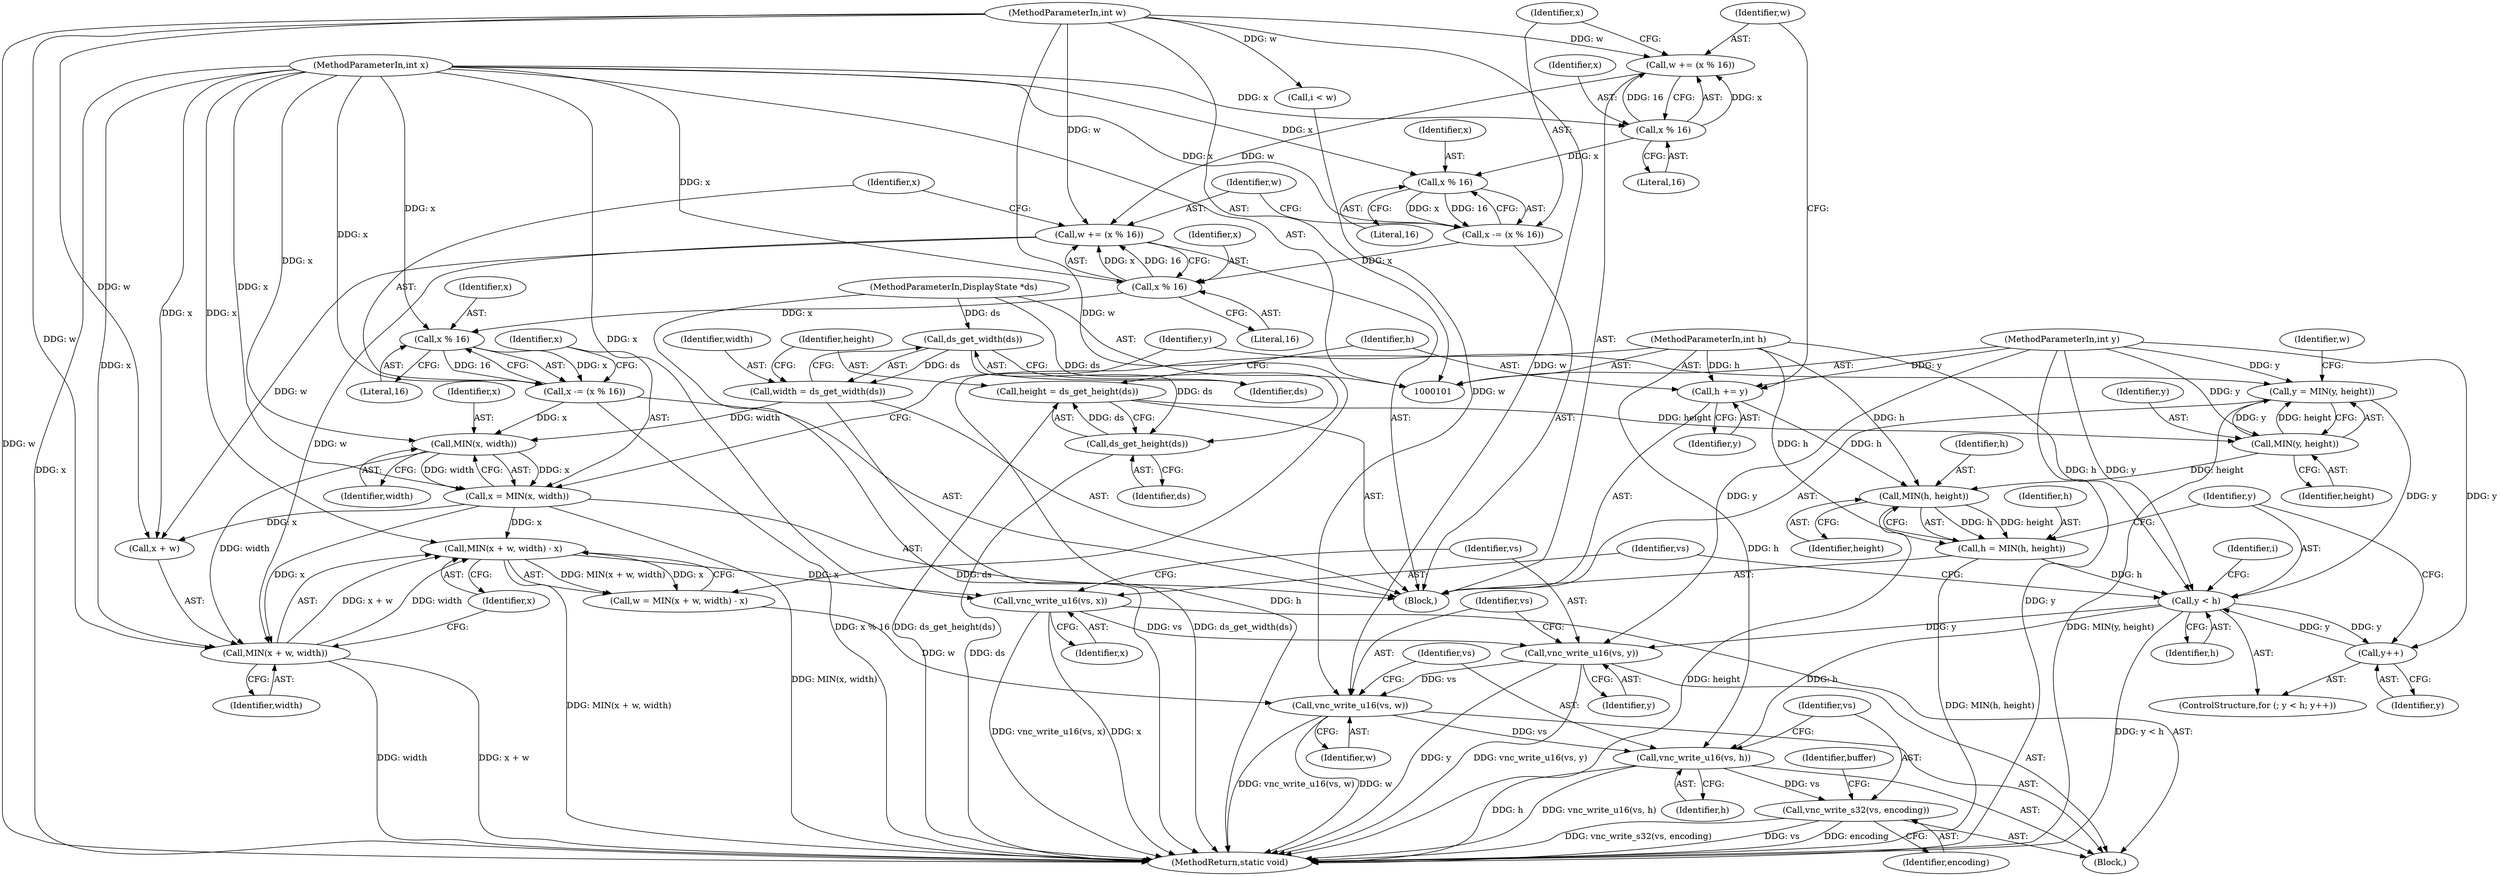 digraph "0_qemu_9f64916da20eea67121d544698676295bbb105a7_10@API" {
"1000199" [label="(Call,vnc_write_u16(vs, y))"];
"1000196" [label="(Call,vnc_write_u16(vs, x))"];
"1000167" [label="(Call,MIN(x + w, width) - x)"];
"1000168" [label="(Call,MIN(x + w, width))"];
"1000155" [label="(Call,x = MIN(x, width))"];
"1000157" [label="(Call,MIN(x, width))"];
"1000150" [label="(Call,x -= (x % 16))"];
"1000152" [label="(Call,x % 16)"];
"1000147" [label="(Call,x % 16)"];
"1000140" [label="(Call,x -= (x % 16))"];
"1000142" [label="(Call,x % 16)"];
"1000137" [label="(Call,x % 16)"];
"1000103" [label="(MethodParameterIn,int x)"];
"1000123" [label="(Call,width = ds_get_width(ds))"];
"1000125" [label="(Call,ds_get_width(ds))"];
"1000102" [label="(MethodParameterIn,DisplayState *ds)"];
"1000145" [label="(Call,w += (x % 16))"];
"1000135" [label="(Call,w += (x % 16))"];
"1000105" [label="(MethodParameterIn,int w)"];
"1000180" [label="(Call,y < h)"];
"1000183" [label="(Call,y++)"];
"1000104" [label="(MethodParameterIn,int y)"];
"1000160" [label="(Call,y = MIN(y, height))"];
"1000162" [label="(Call,MIN(y, height))"];
"1000128" [label="(Call,height = ds_get_height(ds))"];
"1000130" [label="(Call,ds_get_height(ds))"];
"1000174" [label="(Call,h = MIN(h, height))"];
"1000176" [label="(Call,MIN(h, height))"];
"1000132" [label="(Call,h += y)"];
"1000106" [label="(MethodParameterIn,int h)"];
"1000202" [label="(Call,vnc_write_u16(vs, w))"];
"1000205" [label="(Call,vnc_write_u16(vs, h))"];
"1000208" [label="(Call,vnc_write_s32(vs, encoding))"];
"1000135" [label="(Call,w += (x % 16))"];
"1000150" [label="(Call,x -= (x % 16))"];
"1000156" [label="(Identifier,x)"];
"1000163" [label="(Identifier,y)"];
"1000161" [label="(Identifier,y)"];
"1000176" [label="(Call,MIN(h, height))"];
"1000199" [label="(Call,vnc_write_u16(vs, y))"];
"1000179" [label="(ControlStructure,for (; y < h; y++))"];
"1000107" [label="(Block,)"];
"1000125" [label="(Call,ds_get_width(ds))"];
"1000165" [label="(Call,w = MIN(x + w, width) - x)"];
"1000143" [label="(Identifier,x)"];
"1000154" [label="(Literal,16)"];
"1000196" [label="(Call,vnc_write_u16(vs, x))"];
"1000134" [label="(Identifier,y)"];
"1000172" [label="(Identifier,width)"];
"1000147" [label="(Call,x % 16)"];
"1000183" [label="(Call,y++)"];
"1000123" [label="(Call,width = ds_get_width(ds))"];
"1000166" [label="(Identifier,w)"];
"1000104" [label="(MethodParameterIn,int y)"];
"1000142" [label="(Call,x % 16)"];
"1000132" [label="(Call,h += y)"];
"1000177" [label="(Identifier,h)"];
"1000203" [label="(Identifier,vs)"];
"1000148" [label="(Identifier,x)"];
"1000140" [label="(Call,x -= (x % 16))"];
"1000167" [label="(Call,MIN(x + w, width) - x)"];
"1000205" [label="(Call,vnc_write_u16(vs, h))"];
"1000131" [label="(Identifier,ds)"];
"1000174" [label="(Call,h = MIN(h, height))"];
"1000149" [label="(Literal,16)"];
"1000164" [label="(Identifier,height)"];
"1000184" [label="(Identifier,y)"];
"1000411" [label="(MethodReturn,static void)"];
"1000182" [label="(Identifier,h)"];
"1000141" [label="(Identifier,x)"];
"1000151" [label="(Identifier,x)"];
"1000126" [label="(Identifier,ds)"];
"1000139" [label="(Literal,16)"];
"1000207" [label="(Identifier,h)"];
"1000160" [label="(Call,y = MIN(y, height))"];
"1000157" [label="(Call,MIN(x, width))"];
"1000138" [label="(Identifier,x)"];
"1000103" [label="(MethodParameterIn,int x)"];
"1000129" [label="(Identifier,height)"];
"1000128" [label="(Call,height = ds_get_height(ds))"];
"1000158" [label="(Identifier,x)"];
"1000187" [label="(Identifier,i)"];
"1000201" [label="(Identifier,y)"];
"1000130" [label="(Call,ds_get_height(ds))"];
"1000169" [label="(Call,x + w)"];
"1000189" [label="(Call,i < w)"];
"1000136" [label="(Identifier,w)"];
"1000209" [label="(Identifier,vs)"];
"1000168" [label="(Call,MIN(x + w, width))"];
"1000200" [label="(Identifier,vs)"];
"1000181" [label="(Identifier,y)"];
"1000159" [label="(Identifier,width)"];
"1000206" [label="(Identifier,vs)"];
"1000195" [label="(Block,)"];
"1000153" [label="(Identifier,x)"];
"1000180" [label="(Call,y < h)"];
"1000144" [label="(Literal,16)"];
"1000137" [label="(Call,x % 16)"];
"1000124" [label="(Identifier,width)"];
"1000202" [label="(Call,vnc_write_u16(vs, w))"];
"1000198" [label="(Identifier,x)"];
"1000197" [label="(Identifier,vs)"];
"1000146" [label="(Identifier,w)"];
"1000175" [label="(Identifier,h)"];
"1000162" [label="(Call,MIN(y, height))"];
"1000155" [label="(Call,x = MIN(x, width))"];
"1000204" [label="(Identifier,w)"];
"1000216" [label="(Identifier,buffer)"];
"1000210" [label="(Identifier,encoding)"];
"1000133" [label="(Identifier,h)"];
"1000102" [label="(MethodParameterIn,DisplayState *ds)"];
"1000178" [label="(Identifier,height)"];
"1000173" [label="(Identifier,x)"];
"1000208" [label="(Call,vnc_write_s32(vs, encoding))"];
"1000145" [label="(Call,w += (x % 16))"];
"1000105" [label="(MethodParameterIn,int w)"];
"1000152" [label="(Call,x % 16)"];
"1000106" [label="(MethodParameterIn,int h)"];
"1000199" -> "1000195"  [label="AST: "];
"1000199" -> "1000201"  [label="CFG: "];
"1000200" -> "1000199"  [label="AST: "];
"1000201" -> "1000199"  [label="AST: "];
"1000203" -> "1000199"  [label="CFG: "];
"1000199" -> "1000411"  [label="DDG: y"];
"1000199" -> "1000411"  [label="DDG: vnc_write_u16(vs, y)"];
"1000196" -> "1000199"  [label="DDG: vs"];
"1000180" -> "1000199"  [label="DDG: y"];
"1000104" -> "1000199"  [label="DDG: y"];
"1000199" -> "1000202"  [label="DDG: vs"];
"1000196" -> "1000195"  [label="AST: "];
"1000196" -> "1000198"  [label="CFG: "];
"1000197" -> "1000196"  [label="AST: "];
"1000198" -> "1000196"  [label="AST: "];
"1000200" -> "1000196"  [label="CFG: "];
"1000196" -> "1000411"  [label="DDG: vnc_write_u16(vs, x)"];
"1000196" -> "1000411"  [label="DDG: x"];
"1000167" -> "1000196"  [label="DDG: x"];
"1000103" -> "1000196"  [label="DDG: x"];
"1000167" -> "1000165"  [label="AST: "];
"1000167" -> "1000173"  [label="CFG: "];
"1000168" -> "1000167"  [label="AST: "];
"1000173" -> "1000167"  [label="AST: "];
"1000165" -> "1000167"  [label="CFG: "];
"1000167" -> "1000411"  [label="DDG: MIN(x + w, width)"];
"1000167" -> "1000165"  [label="DDG: MIN(x + w, width)"];
"1000167" -> "1000165"  [label="DDG: x"];
"1000168" -> "1000167"  [label="DDG: x + w"];
"1000168" -> "1000167"  [label="DDG: width"];
"1000103" -> "1000167"  [label="DDG: x"];
"1000155" -> "1000167"  [label="DDG: x"];
"1000168" -> "1000172"  [label="CFG: "];
"1000169" -> "1000168"  [label="AST: "];
"1000172" -> "1000168"  [label="AST: "];
"1000173" -> "1000168"  [label="CFG: "];
"1000168" -> "1000411"  [label="DDG: width"];
"1000168" -> "1000411"  [label="DDG: x + w"];
"1000155" -> "1000168"  [label="DDG: x"];
"1000103" -> "1000168"  [label="DDG: x"];
"1000145" -> "1000168"  [label="DDG: w"];
"1000105" -> "1000168"  [label="DDG: w"];
"1000157" -> "1000168"  [label="DDG: width"];
"1000155" -> "1000107"  [label="AST: "];
"1000155" -> "1000157"  [label="CFG: "];
"1000156" -> "1000155"  [label="AST: "];
"1000157" -> "1000155"  [label="AST: "];
"1000161" -> "1000155"  [label="CFG: "];
"1000155" -> "1000411"  [label="DDG: MIN(x, width)"];
"1000157" -> "1000155"  [label="DDG: x"];
"1000157" -> "1000155"  [label="DDG: width"];
"1000103" -> "1000155"  [label="DDG: x"];
"1000155" -> "1000169"  [label="DDG: x"];
"1000157" -> "1000159"  [label="CFG: "];
"1000158" -> "1000157"  [label="AST: "];
"1000159" -> "1000157"  [label="AST: "];
"1000150" -> "1000157"  [label="DDG: x"];
"1000103" -> "1000157"  [label="DDG: x"];
"1000123" -> "1000157"  [label="DDG: width"];
"1000150" -> "1000107"  [label="AST: "];
"1000150" -> "1000152"  [label="CFG: "];
"1000151" -> "1000150"  [label="AST: "];
"1000152" -> "1000150"  [label="AST: "];
"1000156" -> "1000150"  [label="CFG: "];
"1000150" -> "1000411"  [label="DDG: x % 16"];
"1000152" -> "1000150"  [label="DDG: x"];
"1000152" -> "1000150"  [label="DDG: 16"];
"1000103" -> "1000150"  [label="DDG: x"];
"1000152" -> "1000154"  [label="CFG: "];
"1000153" -> "1000152"  [label="AST: "];
"1000154" -> "1000152"  [label="AST: "];
"1000147" -> "1000152"  [label="DDG: x"];
"1000103" -> "1000152"  [label="DDG: x"];
"1000147" -> "1000145"  [label="AST: "];
"1000147" -> "1000149"  [label="CFG: "];
"1000148" -> "1000147"  [label="AST: "];
"1000149" -> "1000147"  [label="AST: "];
"1000145" -> "1000147"  [label="CFG: "];
"1000147" -> "1000145"  [label="DDG: x"];
"1000147" -> "1000145"  [label="DDG: 16"];
"1000140" -> "1000147"  [label="DDG: x"];
"1000103" -> "1000147"  [label="DDG: x"];
"1000140" -> "1000107"  [label="AST: "];
"1000140" -> "1000142"  [label="CFG: "];
"1000141" -> "1000140"  [label="AST: "];
"1000142" -> "1000140"  [label="AST: "];
"1000146" -> "1000140"  [label="CFG: "];
"1000142" -> "1000140"  [label="DDG: x"];
"1000142" -> "1000140"  [label="DDG: 16"];
"1000103" -> "1000140"  [label="DDG: x"];
"1000142" -> "1000144"  [label="CFG: "];
"1000143" -> "1000142"  [label="AST: "];
"1000144" -> "1000142"  [label="AST: "];
"1000137" -> "1000142"  [label="DDG: x"];
"1000103" -> "1000142"  [label="DDG: x"];
"1000137" -> "1000135"  [label="AST: "];
"1000137" -> "1000139"  [label="CFG: "];
"1000138" -> "1000137"  [label="AST: "];
"1000139" -> "1000137"  [label="AST: "];
"1000135" -> "1000137"  [label="CFG: "];
"1000137" -> "1000135"  [label="DDG: x"];
"1000137" -> "1000135"  [label="DDG: 16"];
"1000103" -> "1000137"  [label="DDG: x"];
"1000103" -> "1000101"  [label="AST: "];
"1000103" -> "1000411"  [label="DDG: x"];
"1000103" -> "1000169"  [label="DDG: x"];
"1000123" -> "1000107"  [label="AST: "];
"1000123" -> "1000125"  [label="CFG: "];
"1000124" -> "1000123"  [label="AST: "];
"1000125" -> "1000123"  [label="AST: "];
"1000129" -> "1000123"  [label="CFG: "];
"1000123" -> "1000411"  [label="DDG: ds_get_width(ds)"];
"1000125" -> "1000123"  [label="DDG: ds"];
"1000125" -> "1000126"  [label="CFG: "];
"1000126" -> "1000125"  [label="AST: "];
"1000102" -> "1000125"  [label="DDG: ds"];
"1000125" -> "1000130"  [label="DDG: ds"];
"1000102" -> "1000101"  [label="AST: "];
"1000102" -> "1000411"  [label="DDG: ds"];
"1000102" -> "1000130"  [label="DDG: ds"];
"1000145" -> "1000107"  [label="AST: "];
"1000146" -> "1000145"  [label="AST: "];
"1000151" -> "1000145"  [label="CFG: "];
"1000135" -> "1000145"  [label="DDG: w"];
"1000105" -> "1000145"  [label="DDG: w"];
"1000145" -> "1000169"  [label="DDG: w"];
"1000135" -> "1000107"  [label="AST: "];
"1000136" -> "1000135"  [label="AST: "];
"1000141" -> "1000135"  [label="CFG: "];
"1000105" -> "1000135"  [label="DDG: w"];
"1000105" -> "1000101"  [label="AST: "];
"1000105" -> "1000411"  [label="DDG: w"];
"1000105" -> "1000165"  [label="DDG: w"];
"1000105" -> "1000169"  [label="DDG: w"];
"1000105" -> "1000189"  [label="DDG: w"];
"1000105" -> "1000202"  [label="DDG: w"];
"1000180" -> "1000179"  [label="AST: "];
"1000180" -> "1000182"  [label="CFG: "];
"1000181" -> "1000180"  [label="AST: "];
"1000182" -> "1000180"  [label="AST: "];
"1000187" -> "1000180"  [label="CFG: "];
"1000197" -> "1000180"  [label="CFG: "];
"1000180" -> "1000411"  [label="DDG: y < h"];
"1000183" -> "1000180"  [label="DDG: y"];
"1000160" -> "1000180"  [label="DDG: y"];
"1000104" -> "1000180"  [label="DDG: y"];
"1000174" -> "1000180"  [label="DDG: h"];
"1000106" -> "1000180"  [label="DDG: h"];
"1000180" -> "1000183"  [label="DDG: y"];
"1000180" -> "1000205"  [label="DDG: h"];
"1000183" -> "1000179"  [label="AST: "];
"1000183" -> "1000184"  [label="CFG: "];
"1000184" -> "1000183"  [label="AST: "];
"1000181" -> "1000183"  [label="CFG: "];
"1000104" -> "1000183"  [label="DDG: y"];
"1000104" -> "1000101"  [label="AST: "];
"1000104" -> "1000411"  [label="DDG: y"];
"1000104" -> "1000132"  [label="DDG: y"];
"1000104" -> "1000160"  [label="DDG: y"];
"1000104" -> "1000162"  [label="DDG: y"];
"1000160" -> "1000107"  [label="AST: "];
"1000160" -> "1000162"  [label="CFG: "];
"1000161" -> "1000160"  [label="AST: "];
"1000162" -> "1000160"  [label="AST: "];
"1000166" -> "1000160"  [label="CFG: "];
"1000160" -> "1000411"  [label="DDG: MIN(y, height)"];
"1000162" -> "1000160"  [label="DDG: y"];
"1000162" -> "1000160"  [label="DDG: height"];
"1000162" -> "1000164"  [label="CFG: "];
"1000163" -> "1000162"  [label="AST: "];
"1000164" -> "1000162"  [label="AST: "];
"1000128" -> "1000162"  [label="DDG: height"];
"1000162" -> "1000176"  [label="DDG: height"];
"1000128" -> "1000107"  [label="AST: "];
"1000128" -> "1000130"  [label="CFG: "];
"1000129" -> "1000128"  [label="AST: "];
"1000130" -> "1000128"  [label="AST: "];
"1000133" -> "1000128"  [label="CFG: "];
"1000128" -> "1000411"  [label="DDG: ds_get_height(ds)"];
"1000130" -> "1000128"  [label="DDG: ds"];
"1000130" -> "1000131"  [label="CFG: "];
"1000131" -> "1000130"  [label="AST: "];
"1000130" -> "1000411"  [label="DDG: ds"];
"1000174" -> "1000107"  [label="AST: "];
"1000174" -> "1000176"  [label="CFG: "];
"1000175" -> "1000174"  [label="AST: "];
"1000176" -> "1000174"  [label="AST: "];
"1000181" -> "1000174"  [label="CFG: "];
"1000174" -> "1000411"  [label="DDG: MIN(h, height)"];
"1000176" -> "1000174"  [label="DDG: h"];
"1000176" -> "1000174"  [label="DDG: height"];
"1000106" -> "1000174"  [label="DDG: h"];
"1000176" -> "1000178"  [label="CFG: "];
"1000177" -> "1000176"  [label="AST: "];
"1000178" -> "1000176"  [label="AST: "];
"1000176" -> "1000411"  [label="DDG: height"];
"1000132" -> "1000176"  [label="DDG: h"];
"1000106" -> "1000176"  [label="DDG: h"];
"1000132" -> "1000107"  [label="AST: "];
"1000132" -> "1000134"  [label="CFG: "];
"1000133" -> "1000132"  [label="AST: "];
"1000134" -> "1000132"  [label="AST: "];
"1000136" -> "1000132"  [label="CFG: "];
"1000106" -> "1000132"  [label="DDG: h"];
"1000106" -> "1000101"  [label="AST: "];
"1000106" -> "1000411"  [label="DDG: h"];
"1000106" -> "1000205"  [label="DDG: h"];
"1000202" -> "1000195"  [label="AST: "];
"1000202" -> "1000204"  [label="CFG: "];
"1000203" -> "1000202"  [label="AST: "];
"1000204" -> "1000202"  [label="AST: "];
"1000206" -> "1000202"  [label="CFG: "];
"1000202" -> "1000411"  [label="DDG: w"];
"1000202" -> "1000411"  [label="DDG: vnc_write_u16(vs, w)"];
"1000165" -> "1000202"  [label="DDG: w"];
"1000189" -> "1000202"  [label="DDG: w"];
"1000202" -> "1000205"  [label="DDG: vs"];
"1000205" -> "1000195"  [label="AST: "];
"1000205" -> "1000207"  [label="CFG: "];
"1000206" -> "1000205"  [label="AST: "];
"1000207" -> "1000205"  [label="AST: "];
"1000209" -> "1000205"  [label="CFG: "];
"1000205" -> "1000411"  [label="DDG: h"];
"1000205" -> "1000411"  [label="DDG: vnc_write_u16(vs, h)"];
"1000205" -> "1000208"  [label="DDG: vs"];
"1000208" -> "1000195"  [label="AST: "];
"1000208" -> "1000210"  [label="CFG: "];
"1000209" -> "1000208"  [label="AST: "];
"1000210" -> "1000208"  [label="AST: "];
"1000216" -> "1000208"  [label="CFG: "];
"1000208" -> "1000411"  [label="DDG: vs"];
"1000208" -> "1000411"  [label="DDG: encoding"];
"1000208" -> "1000411"  [label="DDG: vnc_write_s32(vs, encoding)"];
}
